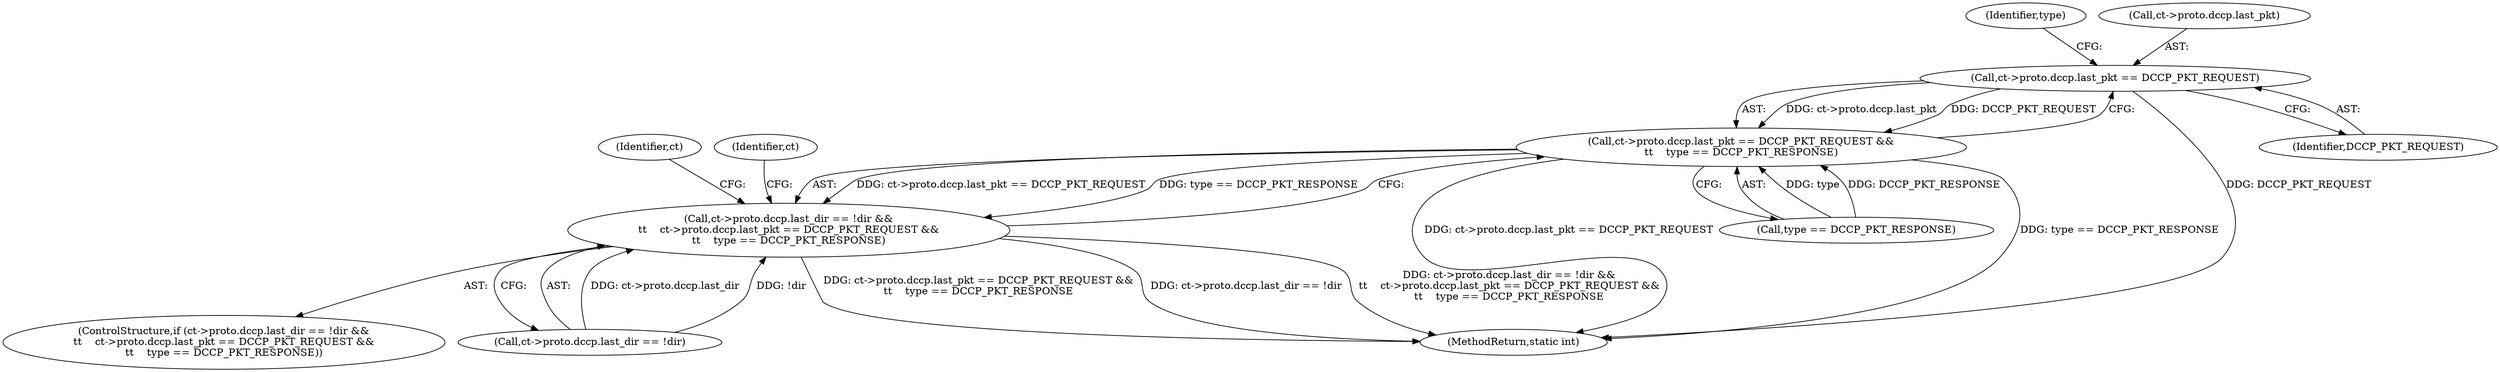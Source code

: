 digraph "0_linux_b22f5126a24b3b2f15448c3f2a254fc10cbc2b92_1@pointer" {
"1000293" [label="(Call,ct->proto.dccp.last_pkt == DCCP_PKT_REQUEST)"];
"1000292" [label="(Call,ct->proto.dccp.last_pkt == DCCP_PKT_REQUEST &&\n\t\t    type == DCCP_PKT_RESPONSE)"];
"1000281" [label="(Call,ct->proto.dccp.last_dir == !dir &&\n\t\t    ct->proto.dccp.last_pkt == DCCP_PKT_REQUEST &&\n\t\t    type == DCCP_PKT_RESPONSE)"];
"1000347" [label="(Identifier,ct)"];
"1000302" [label="(Call,type == DCCP_PKT_RESPONSE)"];
"1000311" [label="(Identifier,ct)"];
"1000293" [label="(Call,ct->proto.dccp.last_pkt == DCCP_PKT_REQUEST)"];
"1000282" [label="(Call,ct->proto.dccp.last_dir == !dir)"];
"1000303" [label="(Identifier,type)"];
"1000280" [label="(ControlStructure,if (ct->proto.dccp.last_dir == !dir &&\n\t\t    ct->proto.dccp.last_pkt == DCCP_PKT_REQUEST &&\n\t\t    type == DCCP_PKT_RESPONSE))"];
"1000292" [label="(Call,ct->proto.dccp.last_pkt == DCCP_PKT_REQUEST &&\n\t\t    type == DCCP_PKT_RESPONSE)"];
"1000281" [label="(Call,ct->proto.dccp.last_dir == !dir &&\n\t\t    ct->proto.dccp.last_pkt == DCCP_PKT_REQUEST &&\n\t\t    type == DCCP_PKT_RESPONSE)"];
"1000451" [label="(MethodReturn,static int)"];
"1000301" [label="(Identifier,DCCP_PKT_REQUEST)"];
"1000294" [label="(Call,ct->proto.dccp.last_pkt)"];
"1000293" -> "1000292"  [label="AST: "];
"1000293" -> "1000301"  [label="CFG: "];
"1000294" -> "1000293"  [label="AST: "];
"1000301" -> "1000293"  [label="AST: "];
"1000303" -> "1000293"  [label="CFG: "];
"1000292" -> "1000293"  [label="CFG: "];
"1000293" -> "1000451"  [label="DDG: DCCP_PKT_REQUEST"];
"1000293" -> "1000292"  [label="DDG: ct->proto.dccp.last_pkt"];
"1000293" -> "1000292"  [label="DDG: DCCP_PKT_REQUEST"];
"1000292" -> "1000281"  [label="AST: "];
"1000292" -> "1000302"  [label="CFG: "];
"1000302" -> "1000292"  [label="AST: "];
"1000281" -> "1000292"  [label="CFG: "];
"1000292" -> "1000451"  [label="DDG: ct->proto.dccp.last_pkt == DCCP_PKT_REQUEST"];
"1000292" -> "1000451"  [label="DDG: type == DCCP_PKT_RESPONSE"];
"1000292" -> "1000281"  [label="DDG: ct->proto.dccp.last_pkt == DCCP_PKT_REQUEST"];
"1000292" -> "1000281"  [label="DDG: type == DCCP_PKT_RESPONSE"];
"1000302" -> "1000292"  [label="DDG: type"];
"1000302" -> "1000292"  [label="DDG: DCCP_PKT_RESPONSE"];
"1000281" -> "1000280"  [label="AST: "];
"1000281" -> "1000282"  [label="CFG: "];
"1000282" -> "1000281"  [label="AST: "];
"1000311" -> "1000281"  [label="CFG: "];
"1000347" -> "1000281"  [label="CFG: "];
"1000281" -> "1000451"  [label="DDG: ct->proto.dccp.last_pkt == DCCP_PKT_REQUEST &&\n\t\t    type == DCCP_PKT_RESPONSE"];
"1000281" -> "1000451"  [label="DDG: ct->proto.dccp.last_dir == !dir"];
"1000281" -> "1000451"  [label="DDG: ct->proto.dccp.last_dir == !dir &&\n\t\t    ct->proto.dccp.last_pkt == DCCP_PKT_REQUEST &&\n\t\t    type == DCCP_PKT_RESPONSE"];
"1000282" -> "1000281"  [label="DDG: ct->proto.dccp.last_dir"];
"1000282" -> "1000281"  [label="DDG: !dir"];
}
